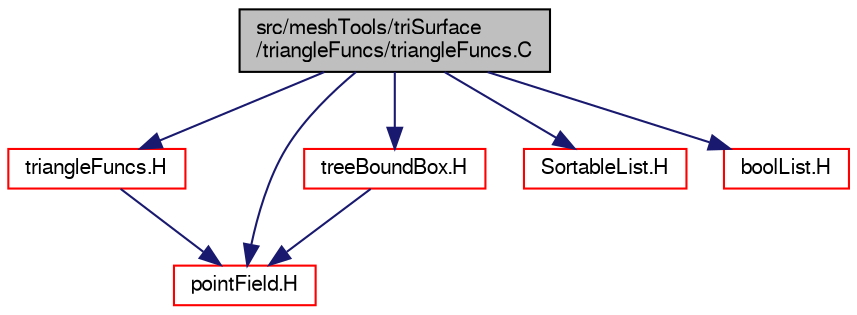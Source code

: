 digraph "src/meshTools/triSurface/triangleFuncs/triangleFuncs.C"
{
  bgcolor="transparent";
  edge [fontname="FreeSans",fontsize="10",labelfontname="FreeSans",labelfontsize="10"];
  node [fontname="FreeSans",fontsize="10",shape=record];
  Node0 [label="src/meshTools/triSurface\l/triangleFuncs/triangleFuncs.C",height=0.2,width=0.4,color="black", fillcolor="grey75", style="filled", fontcolor="black"];
  Node0 -> Node1 [color="midnightblue",fontsize="10",style="solid",fontname="FreeSans"];
  Node1 [label="triangleFuncs.H",height=0.2,width=0.4,color="red",URL="$a08231.html"];
  Node1 -> Node48 [color="midnightblue",fontsize="10",style="solid",fontname="FreeSans"];
  Node48 [label="pointField.H",height=0.2,width=0.4,color="red",URL="$a12062.html"];
  Node0 -> Node48 [color="midnightblue",fontsize="10",style="solid",fontname="FreeSans"];
  Node0 -> Node108 [color="midnightblue",fontsize="10",style="solid",fontname="FreeSans"];
  Node108 [label="treeBoundBox.H",height=0.2,width=0.4,color="red",URL="$a12128.html"];
  Node108 -> Node48 [color="midnightblue",fontsize="10",style="solid",fontname="FreeSans"];
  Node0 -> Node151 [color="midnightblue",fontsize="10",style="solid",fontname="FreeSans"];
  Node151 [label="SortableList.H",height=0.2,width=0.4,color="red",URL="$a08738.html"];
  Node0 -> Node152 [color="midnightblue",fontsize="10",style="solid",fontname="FreeSans"];
  Node152 [label="boolList.H",height=0.2,width=0.4,color="red",URL="$a12152.html"];
}
